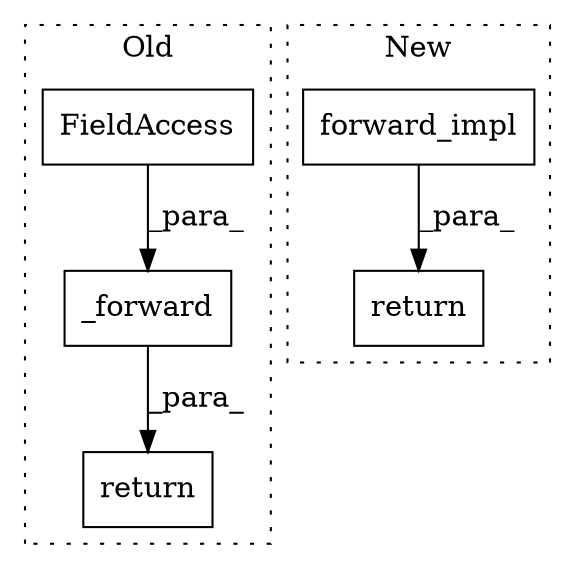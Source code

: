 digraph G {
subgraph cluster0 {
1 [label="_forward" a="32" s="32360,32388" l="9,1" shape="box"];
3 [label="FieldAccess" a="22" s="32369" l="6" shape="box"];
5 [label="return" a="41" s="32510" l="7" shape="box"];
label = "Old";
style="dotted";
}
subgraph cluster1 {
2 [label="forward_impl" a="32" s="36460,36543" l="13,1" shape="box"];
4 [label="return" a="41" s="36854" l="7" shape="box"];
label = "New";
style="dotted";
}
1 -> 5 [label="_para_"];
2 -> 4 [label="_para_"];
3 -> 1 [label="_para_"];
}
